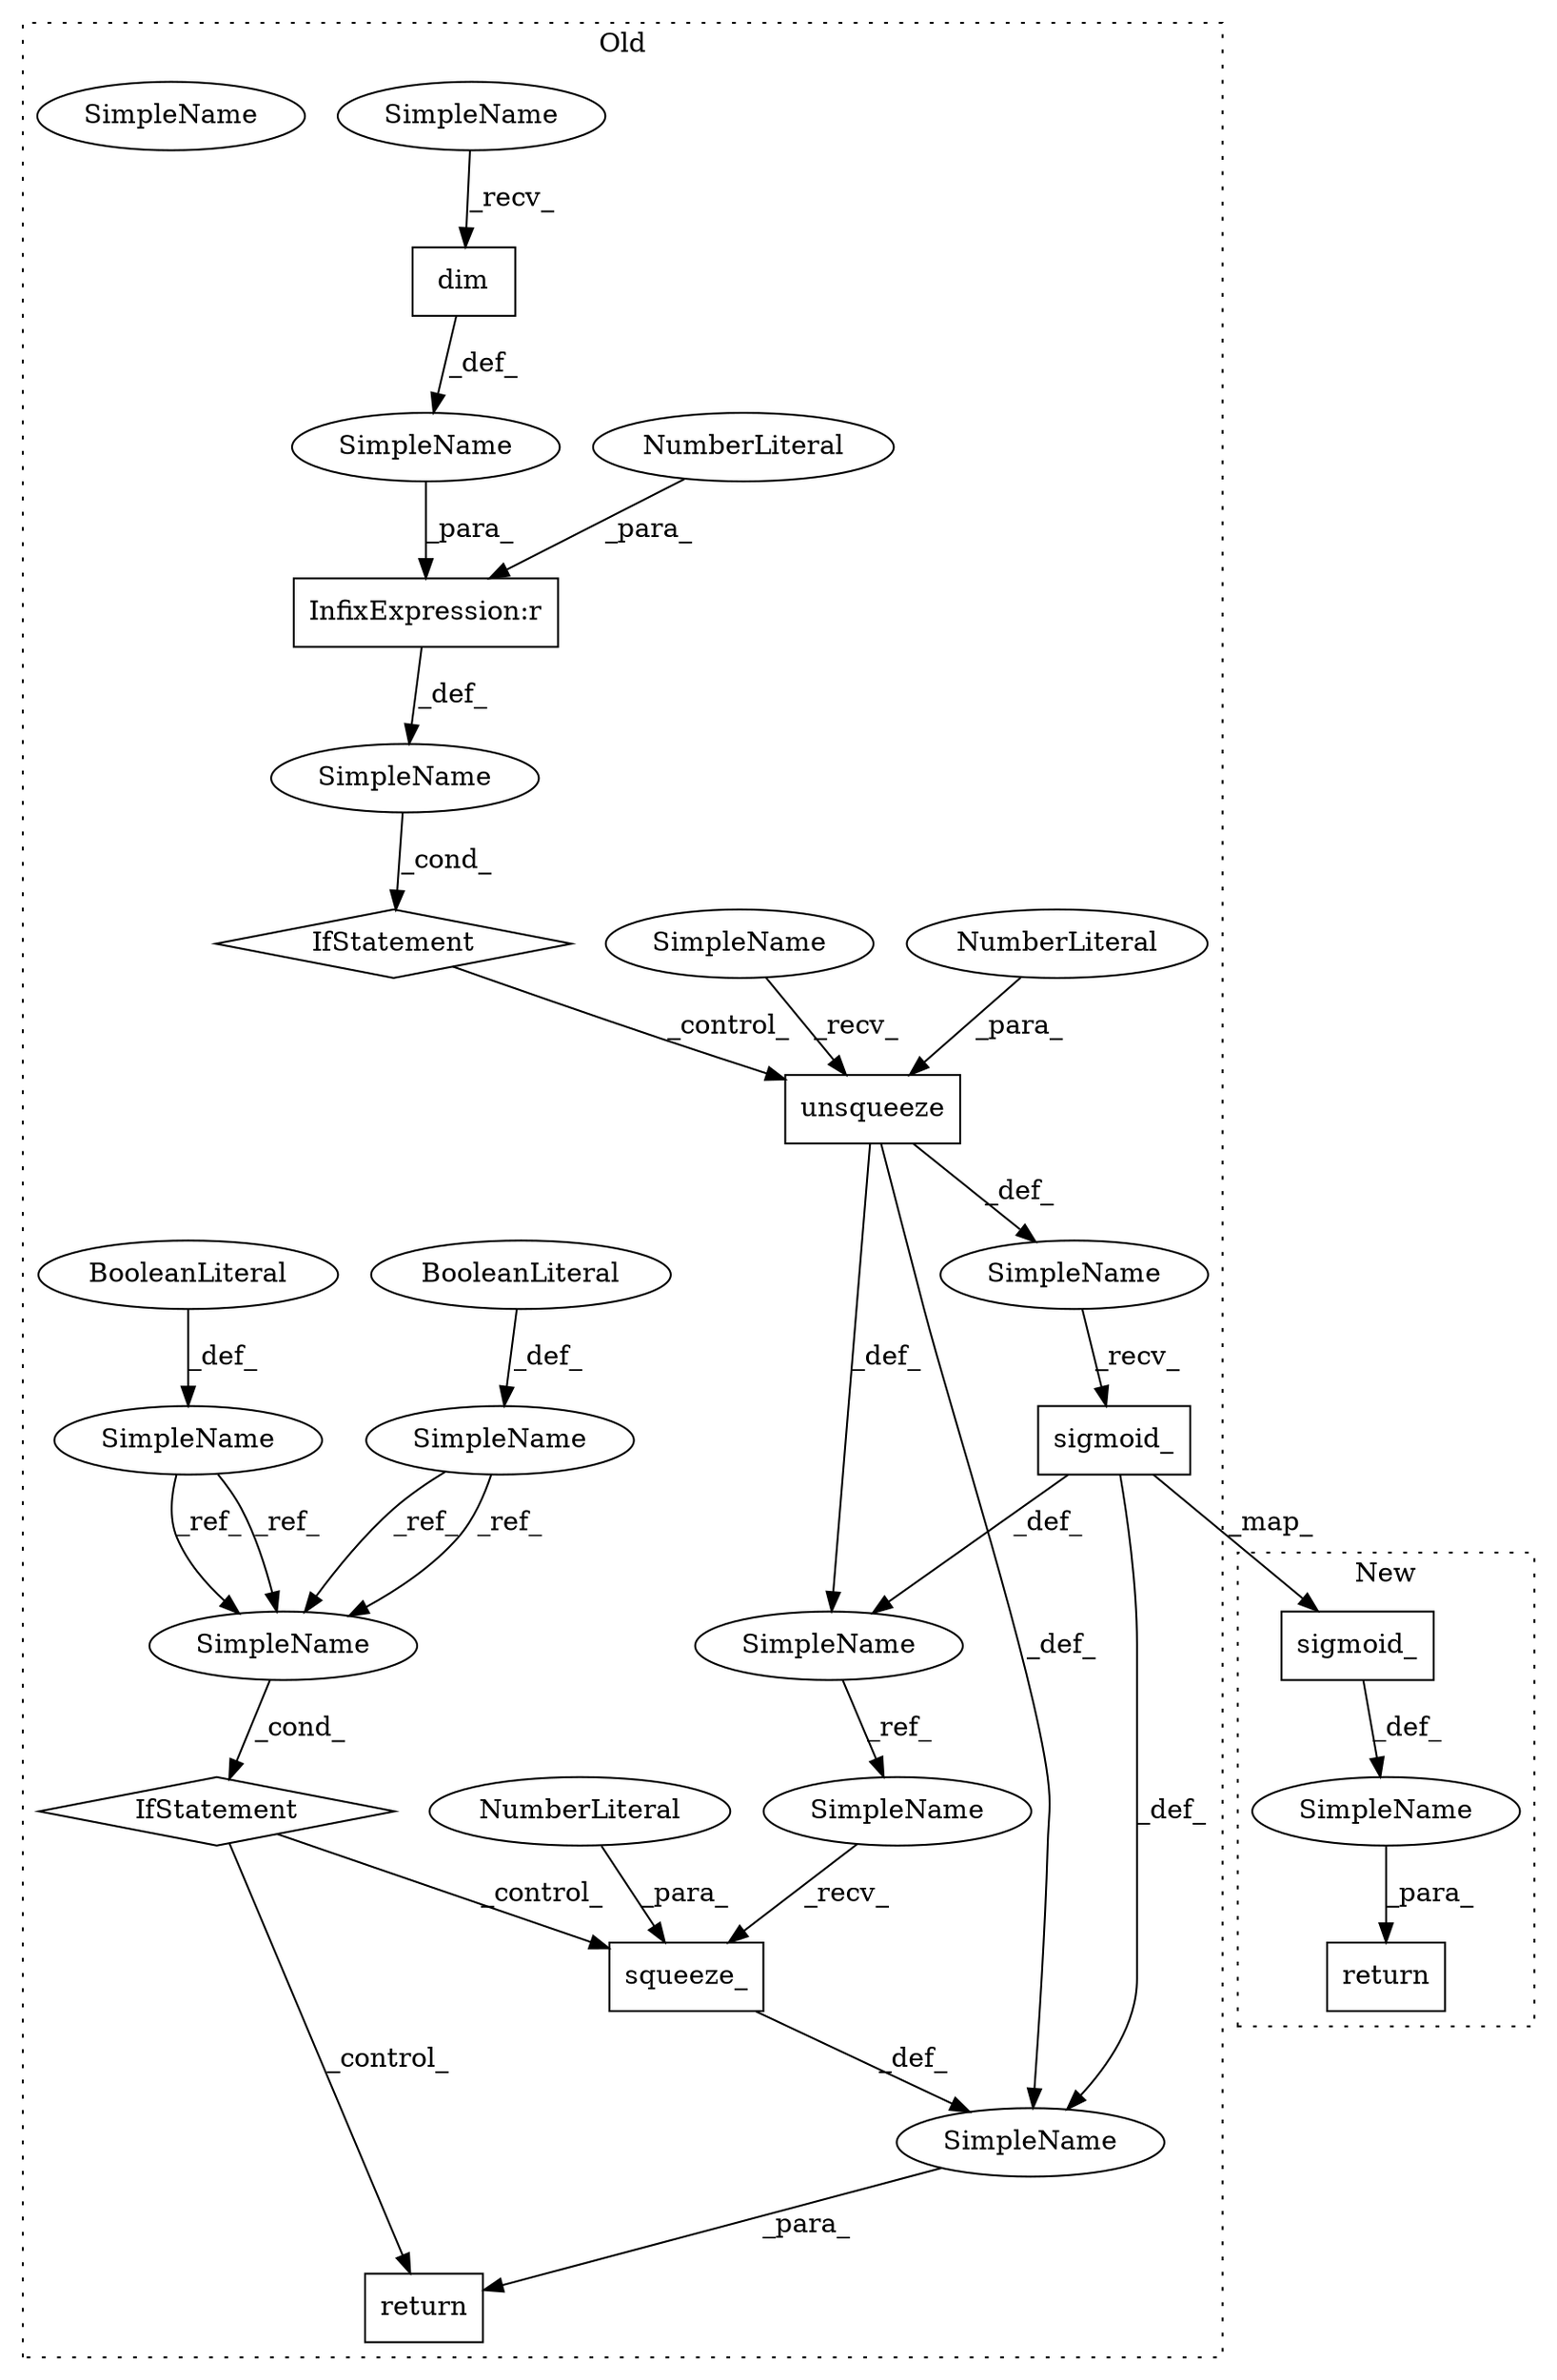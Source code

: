 digraph G {
subgraph cluster0 {
1 [label="sigmoid_" a="32" s="2707" l="10" shape="box"];
3 [label="squeeze_" a="32" s="2756,2766" l="9,1" shape="box"];
4 [label="unsqueeze" a="32" s="2560,2571" l="10,1" shape="box"];
5 [label="NumberLiteral" a="34" s="2570" l="1" shape="ellipse"];
6 [label="IfStatement" a="25" s="2531,2546" l="4,2" shape="diamond"];
7 [label="dim" a="32" s="2537" l="5" shape="box"];
8 [label="NumberLiteral" a="34" s="2765" l="1" shape="ellipse"];
9 [label="SimpleName" a="42" s="" l="" shape="ellipse"];
10 [label="SimpleName" a="42" s="" l="" shape="ellipse"];
11 [label="SimpleName" a="42" s="2645" l="1" shape="ellipse"];
12 [label="SimpleName" a="42" s="2617" l="10" shape="ellipse"];
13 [label="BooleanLiteral" a="9" s="2628" l="5" shape="ellipse"];
14 [label="SimpleName" a="42" s="2580" l="10" shape="ellipse"];
15 [label="BooleanLiteral" a="9" s="2591" l="4" shape="ellipse"];
16 [label="InfixExpression:r" a="27" s="2542" l="3" shape="box"];
17 [label="NumberLiteral" a="34" s="2545" l="1" shape="ellipse"];
18 [label="IfStatement" a="25" s="2723,2737" l="4,2" shape="diamond"];
19 [label="SimpleName" a="42" s="" l="" shape="ellipse"];
20 [label="SimpleName" a="42" s="" l="" shape="ellipse"];
21 [label="return" a="41" s="2747" l="7" shape="box"];
24 [label="SimpleName" a="42" s="2558" l="1" shape="ellipse"];
25 [label="SimpleName" a="42" s="2535" l="1" shape="ellipse"];
26 [label="SimpleName" a="42" s="2727" l="10" shape="ellipse"];
27 [label="SimpleName" a="42" s="2754" l="1" shape="ellipse"];
28 [label="SimpleName" a="42" s="2727" l="10" shape="ellipse"];
label = "Old";
style="dotted";
}
subgraph cluster1 {
2 [label="sigmoid_" a="32" s="2405" l="10" shape="box"];
22 [label="SimpleName" a="42" s="" l="" shape="ellipse"];
23 [label="return" a="41" s="2338" l="7" shape="box"];
label = "New";
style="dotted";
}
1 -> 2 [label="_map_"];
1 -> 11 [label="_def_"];
1 -> 20 [label="_def_"];
2 -> 22 [label="_def_"];
3 -> 20 [label="_def_"];
4 -> 11 [label="_def_"];
4 -> 10 [label="_def_"];
4 -> 20 [label="_def_"];
5 -> 4 [label="_para_"];
6 -> 4 [label="_control_"];
7 -> 19 [label="_def_"];
8 -> 3 [label="_para_"];
9 -> 6 [label="_cond_"];
10 -> 1 [label="_recv_"];
11 -> 27 [label="_ref_"];
12 -> 28 [label="_ref_"];
12 -> 28 [label="_ref_"];
13 -> 12 [label="_def_"];
14 -> 28 [label="_ref_"];
14 -> 28 [label="_ref_"];
15 -> 14 [label="_def_"];
16 -> 9 [label="_def_"];
17 -> 16 [label="_para_"];
18 -> 3 [label="_control_"];
18 -> 21 [label="_control_"];
19 -> 16 [label="_para_"];
20 -> 21 [label="_para_"];
22 -> 23 [label="_para_"];
24 -> 4 [label="_recv_"];
25 -> 7 [label="_recv_"];
27 -> 3 [label="_recv_"];
28 -> 18 [label="_cond_"];
}